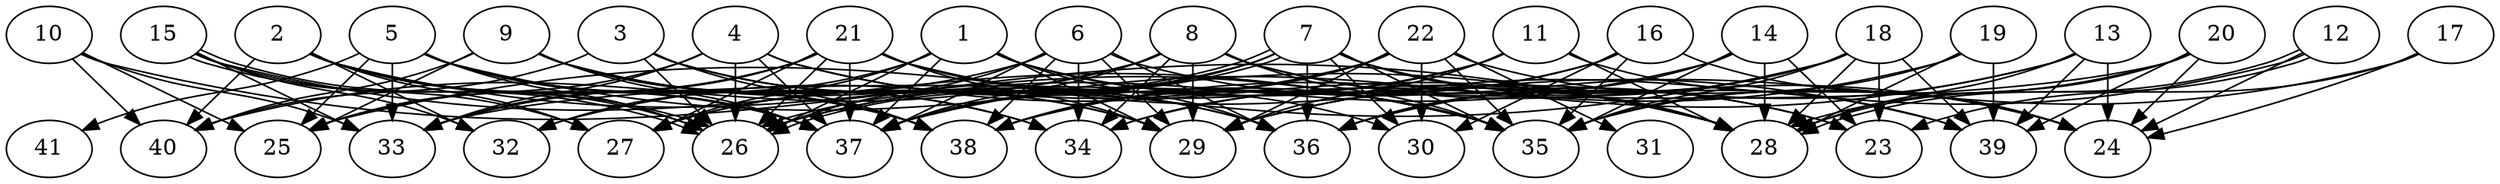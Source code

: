 // DAG (tier=3-complex, mode=data, n=41, ccr=0.524, fat=0.827, density=0.671, regular=0.221, jump=0.268, mindata=4194304, maxdata=33554432)
// DAG automatically generated by daggen at Sun Aug 24 16:33:35 2025
// /home/ermia/Project/Environments/daggen/bin/daggen --dot --ccr 0.524 --fat 0.827 --regular 0.221 --density 0.671 --jump 0.268 --mindata 4194304 --maxdata 33554432 -n 41 
digraph G {
  1 [size="10505050641519644672", alpha="0.19", expect_size="5252525320759822336"]
  1 -> 26 [size ="8686303264636928"]
  1 -> 27 [size ="8686303264636928"]
  1 -> 28 [size ="8686303264636928"]
  1 -> 29 [size ="8686303264636928"]
  1 -> 32 [size ="8686303264636928"]
  1 -> 35 [size ="8686303264636928"]
  1 -> 36 [size ="8686303264636928"]
  1 -> 37 [size ="8686303264636928"]
  2 [size="6200686986466850504704", alpha="0.02", expect_size="3100343493233425252352"]
  2 -> 26 [size ="2700120789352448"]
  2 -> 27 [size ="2700120789352448"]
  2 -> 32 [size ="2700120789352448"]
  2 -> 35 [size ="2700120789352448"]
  2 -> 37 [size ="2700120789352448"]
  2 -> 38 [size ="2700120789352448"]
  2 -> 40 [size ="2700120789352448"]
  3 [size="2968489981083030", alpha="0.06", expect_size="1484244990541515"]
  3 -> 26 [size ="155466281779200"]
  3 -> 29 [size ="155466281779200"]
  3 -> 36 [size ="155466281779200"]
  3 -> 38 [size ="155466281779200"]
  3 -> 40 [size ="155466281779200"]
  4 [size="154655436407620320", alpha="0.18", expect_size="77327718203810160"]
  4 -> 25 [size ="2813253650481152"]
  4 -> 26 [size ="2813253650481152"]
  4 -> 28 [size ="2813253650481152"]
  4 -> 33 [size ="2813253650481152"]
  4 -> 35 [size ="2813253650481152"]
  4 -> 37 [size ="2813253650481152"]
  5 [size="14044206058717866", alpha="0.13", expect_size="7022103029358933"]
  5 -> 25 [size ="621865127116800"]
  5 -> 26 [size ="621865127116800"]
  5 -> 28 [size ="621865127116800"]
  5 -> 33 [size ="621865127116800"]
  5 -> 34 [size ="621865127116800"]
  5 -> 37 [size ="621865127116800"]
  5 -> 38 [size ="621865127116800"]
  5 -> 41 [size ="621865127116800"]
  6 [size="3494978277901074432000", alpha="0.12", expect_size="1747489138950537216000"]
  6 -> 23 [size ="1842410107699200"]
  6 -> 26 [size ="1842410107699200"]
  6 -> 29 [size ="1842410107699200"]
  6 -> 33 [size ="1842410107699200"]
  6 -> 34 [size ="1842410107699200"]
  6 -> 36 [size ="1842410107699200"]
  6 -> 37 [size ="1842410107699200"]
  6 -> 38 [size ="1842410107699200"]
  7 [size="40421749431691936", alpha="0.17", expect_size="20210874715845968"]
  7 -> 26 [size ="778256663969792"]
  7 -> 26 [size ="778256663969792"]
  7 -> 27 [size ="778256663969792"]
  7 -> 28 [size ="778256663969792"]
  7 -> 30 [size ="778256663969792"]
  7 -> 35 [size ="778256663969792"]
  7 -> 36 [size ="778256663969792"]
  7 -> 37 [size ="778256663969792"]
  7 -> 39 [size ="778256663969792"]
  8 [size="79000561735769664", alpha="0.06", expect_size="39500280867884832"]
  8 -> 23 [size ="1429476818812928"]
  8 -> 24 [size ="1429476818812928"]
  8 -> 27 [size ="1429476818812928"]
  8 -> 29 [size ="1429476818812928"]
  8 -> 34 [size ="1429476818812928"]
  8 -> 35 [size ="1429476818812928"]
  8 -> 37 [size ="1429476818812928"]
  8 -> 40 [size ="1429476818812928"]
  9 [size="1148764789954386688", alpha="0.12", expect_size="574382394977193344"]
  9 -> 25 [size ="526718817271808"]
  9 -> 29 [size ="526718817271808"]
  9 -> 34 [size ="526718817271808"]
  9 -> 36 [size ="526718817271808"]
  9 -> 37 [size ="526718817271808"]
  9 -> 38 [size ="526718817271808"]
  9 -> 40 [size ="526718817271808"]
  10 [size="205035678651307616", alpha="0.18", expect_size="102517839325653808"]
  10 -> 25 [size ="7737632230473728"]
  10 -> 28 [size ="7737632230473728"]
  10 -> 33 [size ="7737632230473728"]
  10 -> 40 [size ="7737632230473728"]
  11 [size="7655772314084417994752", alpha="0.00", expect_size="3827886157042208997376"]
  11 -> 24 [size ="3107534743273472"]
  11 -> 26 [size ="3107534743273472"]
  11 -> 28 [size ="3107534743273472"]
  11 -> 29 [size ="3107534743273472"]
  11 -> 38 [size ="3107534743273472"]
  12 [size="10252689962245328896", alpha="0.01", expect_size="5126344981122664448"]
  12 -> 24 [size ="7350259399262208"]
  12 -> 28 [size ="7350259399262208"]
  12 -> 28 [size ="7350259399262208"]
  12 -> 29 [size ="7350259399262208"]
  13 [size="12182199617744916480", alpha="0.20", expect_size="6091099808872458240"]
  13 -> 24 [size ="3999047035650048"]
  13 -> 28 [size ="3999047035650048"]
  13 -> 29 [size ="3999047035650048"]
  13 -> 37 [size ="3999047035650048"]
  13 -> 39 [size ="3999047035650048"]
  14 [size="2232943978289580800", alpha="0.18", expect_size="1116471989144790400"]
  14 -> 23 [size ="4838282806427648"]
  14 -> 26 [size ="4838282806427648"]
  14 -> 28 [size ="4838282806427648"]
  14 -> 35 [size ="4838282806427648"]
  14 -> 36 [size ="4838282806427648"]
  15 [size="364800487030574592", alpha="0.02", expect_size="182400243515287296"]
  15 -> 26 [size ="6255610337165312"]
  15 -> 26 [size ="6255610337165312"]
  15 -> 27 [size ="6255610337165312"]
  15 -> 32 [size ="6255610337165312"]
  15 -> 33 [size ="6255610337165312"]
  15 -> 35 [size ="6255610337165312"]
  16 [size="177031351996567808", alpha="0.18", expect_size="88515675998283904"]
  16 -> 24 [size ="5405604105420800"]
  16 -> 30 [size ="5405604105420800"]
  16 -> 34 [size ="5405604105420800"]
  16 -> 35 [size ="5405604105420800"]
  16 -> 38 [size ="5405604105420800"]
  17 [size="26227394163165584", alpha="0.01", expect_size="13113697081582792"]
  17 -> 23 [size ="581377720320000"]
  17 -> 24 [size ="581377720320000"]
  17 -> 36 [size ="581377720320000"]
  18 [size="9127687355054192640", alpha="0.10", expect_size="4563843677527096320"]
  18 -> 23 [size ="8897583636283392"]
  18 -> 25 [size ="8897583636283392"]
  18 -> 28 [size ="8897583636283392"]
  18 -> 34 [size ="8897583636283392"]
  18 -> 35 [size ="8897583636283392"]
  18 -> 36 [size ="8897583636283392"]
  18 -> 39 [size ="8897583636283392"]
  19 [size="1163781783237310208", alpha="0.03", expect_size="581890891618655104"]
  19 -> 28 [size ="1200521952100352"]
  19 -> 35 [size ="1200521952100352"]
  19 -> 38 [size ="1200521952100352"]
  19 -> 39 [size ="1200521952100352"]
  20 [size="6305989283797784576", alpha="0.04", expect_size="3152994641898892288"]
  20 -> 24 [size ="3633087007162368"]
  20 -> 28 [size ="3633087007162368"]
  20 -> 33 [size ="3633087007162368"]
  20 -> 35 [size ="3633087007162368"]
  20 -> 39 [size ="3633087007162368"]
  21 [size="7357013296708558848", alpha="0.03", expect_size="3678506648354279424"]
  21 -> 25 [size ="2547330641297408"]
  21 -> 26 [size ="2547330641297408"]
  21 -> 27 [size ="2547330641297408"]
  21 -> 28 [size ="2547330641297408"]
  21 -> 29 [size ="2547330641297408"]
  21 -> 30 [size ="2547330641297408"]
  21 -> 33 [size ="2547330641297408"]
  21 -> 37 [size ="2547330641297408"]
  21 -> 39 [size ="2547330641297408"]
  22 [size="429050791623022784", alpha="0.15", expect_size="214525395811511392"]
  22 -> 24 [size ="8275573864398848"]
  22 -> 29 [size ="8275573864398848"]
  22 -> 30 [size ="8275573864398848"]
  22 -> 31 [size ="8275573864398848"]
  22 -> 32 [size ="8275573864398848"]
  22 -> 35 [size ="8275573864398848"]
  22 -> 37 [size ="8275573864398848"]
  22 -> 38 [size ="8275573864398848"]
  23 [size="11904955902567319552", alpha="0.08", expect_size="5952477951283659776"]
  24 [size="1249037540932884365312", alpha="0.07", expect_size="624518770466442182656"]
  25 [size="440128463067337984", alpha="0.19", expect_size="220064231533668992"]
  26 [size="244819745636878912", alpha="0.06", expect_size="122409872818439456"]
  27 [size="12506606388705931296768", alpha="0.05", expect_size="6253303194352965648384"]
  28 [size="7205482893720967708672", alpha="0.20", expect_size="3602741446860483854336"]
  29 [size="7843171642144545792", alpha="0.11", expect_size="3921585821072272896"]
  30 [size="4270653842172952969216", alpha="0.02", expect_size="2135326921086476484608"]
  31 [size="159967433836664928", alpha="0.04", expect_size="79983716918332464"]
  32 [size="6426291065570967158784", alpha="0.09", expect_size="3213145532785483579392"]
  33 [size="10701056840713633792000", alpha="0.12", expect_size="5350528420356816896000"]
  34 [size="4585362584158523621376", alpha="0.01", expect_size="2292681292079261810688"]
  35 [size="28886786733857052819456", alpha="0.08", expect_size="14443393366928526409728"]
  36 [size="10625323691794166", alpha="0.13", expect_size="5312661845897083"]
  37 [size="66565781082373128", alpha="0.15", expect_size="33282890541186564"]
  38 [size="16483002685525011202048", alpha="0.14", expect_size="8241501342762505601024"]
  39 [size="6549878597922298880", alpha="0.03", expect_size="3274939298961149440"]
  40 [size="1194744422717862656", alpha="0.16", expect_size="597372211358931328"]
  41 [size="22186419123087588", alpha="0.17", expect_size="11093209561543794"]
}